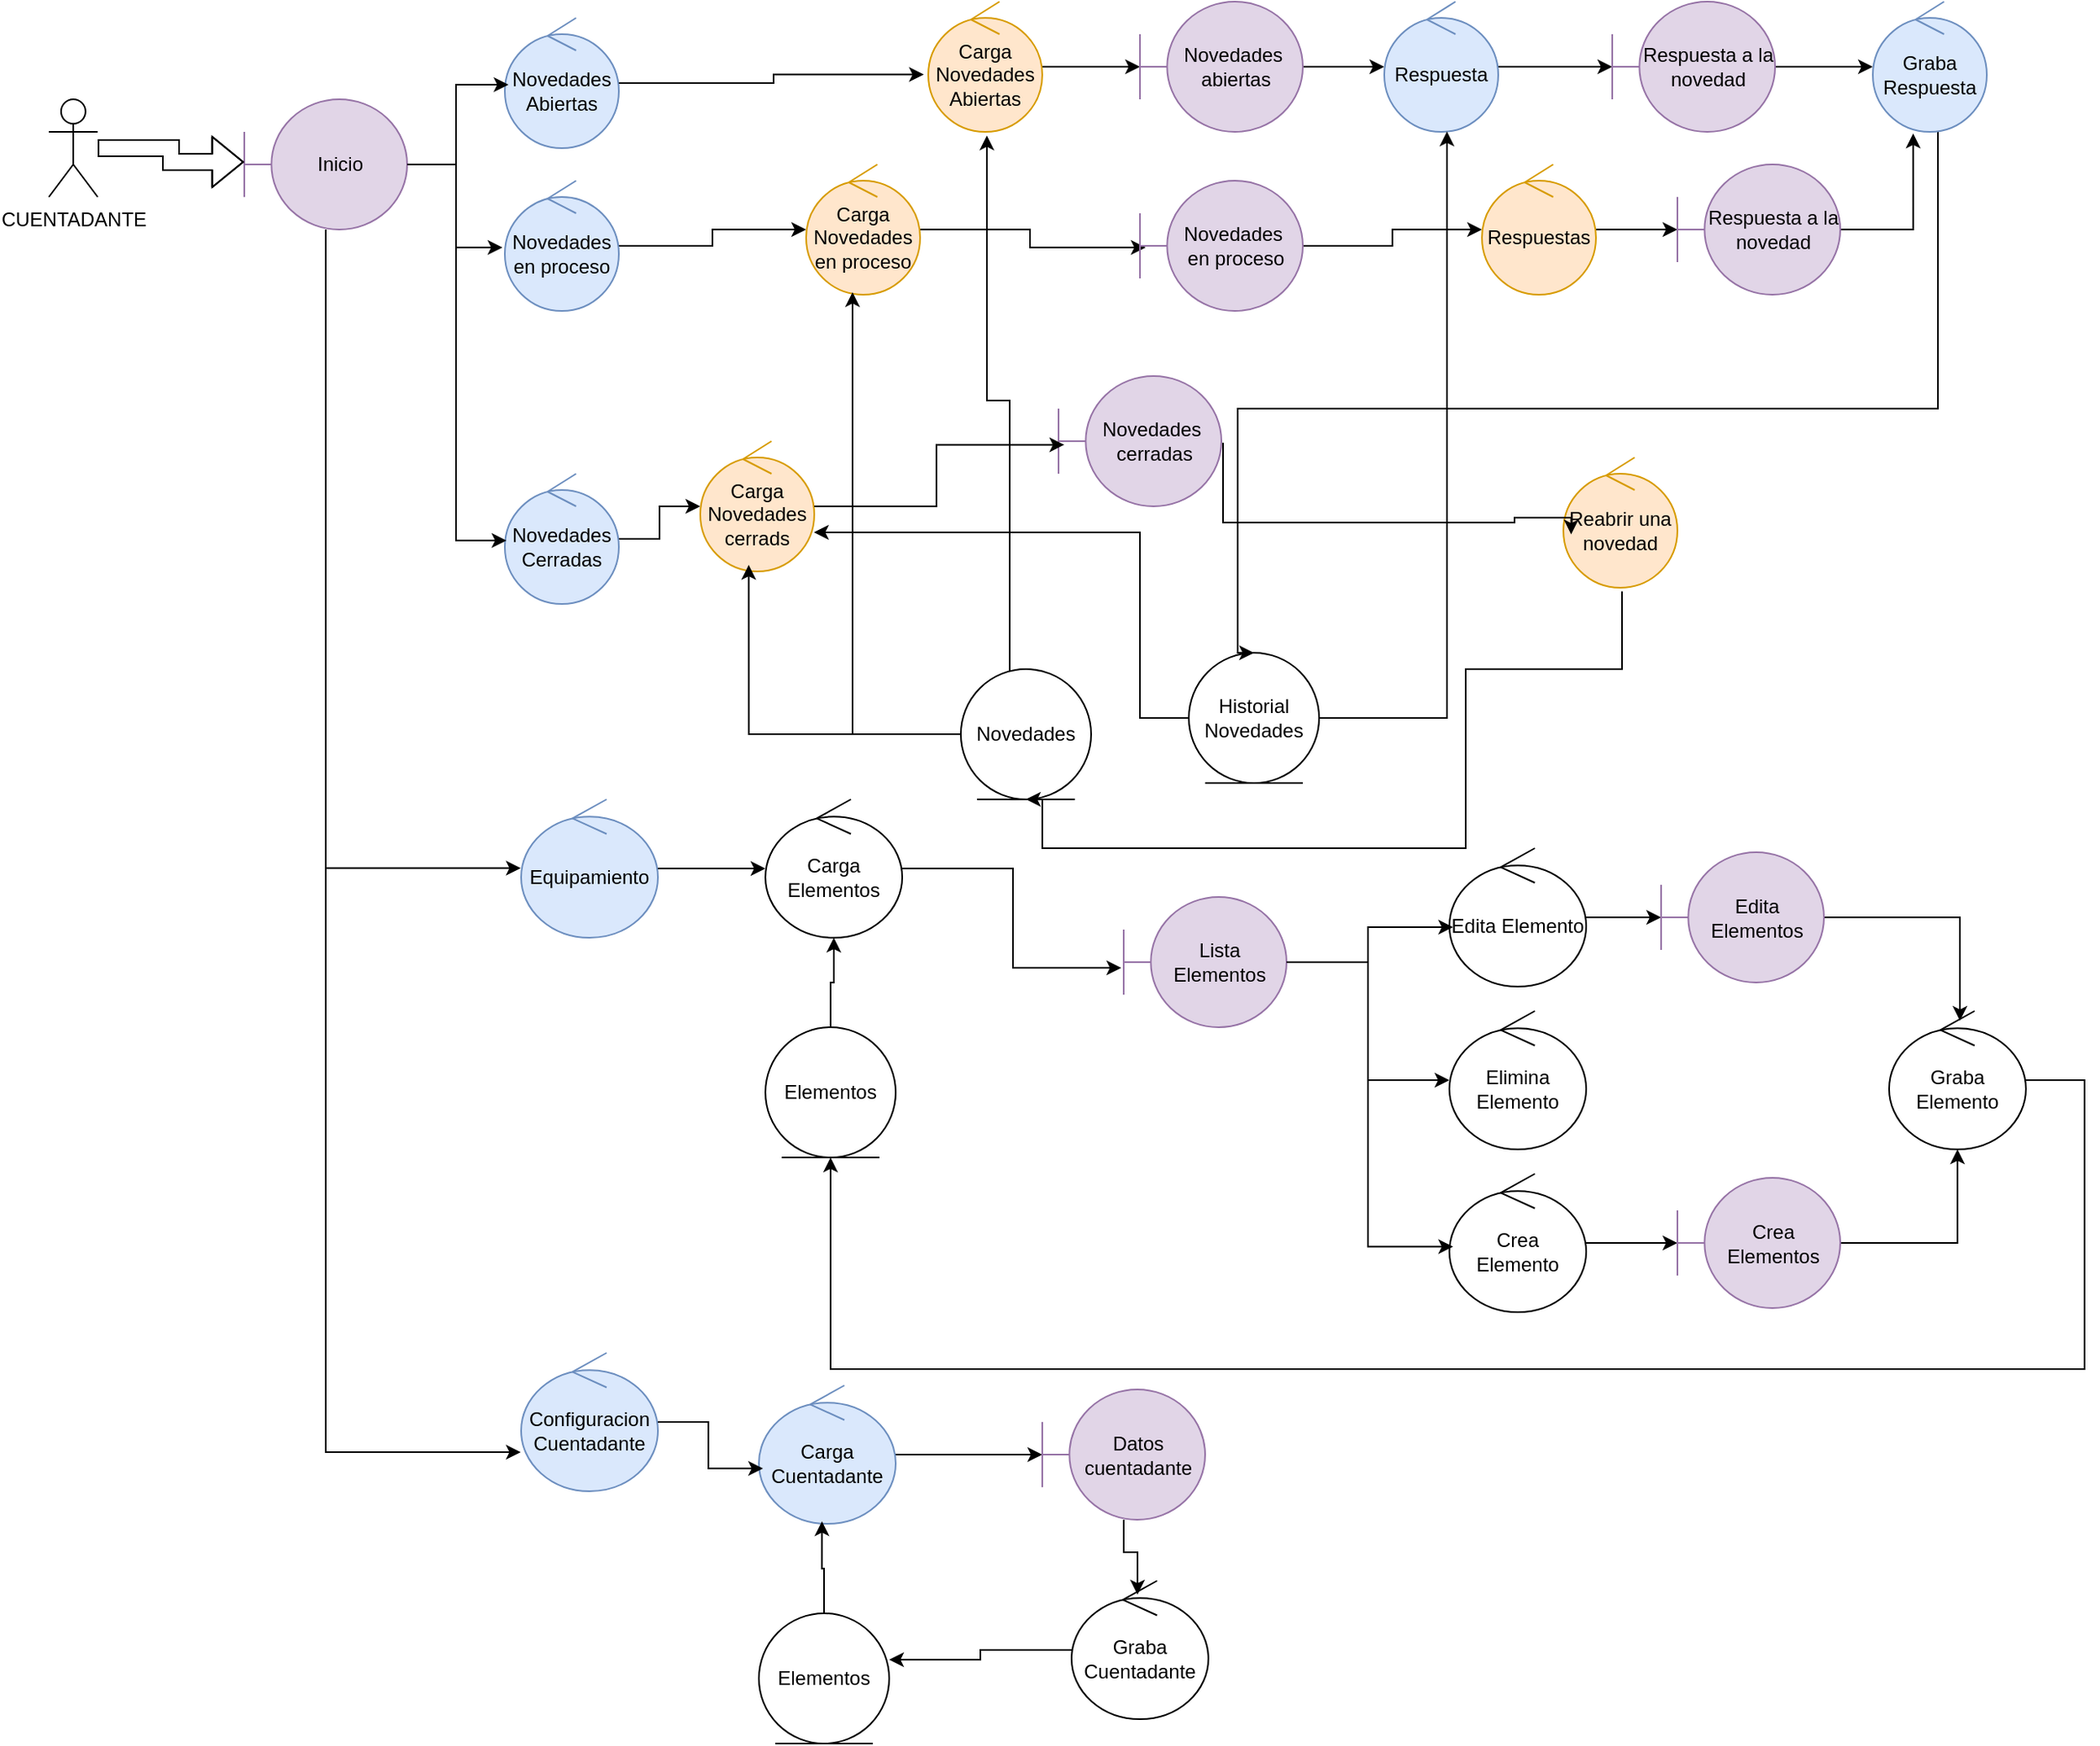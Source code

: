 <mxfile version="24.7.7">
  <diagram name="Página-1" id="gYXQ4PQmvJJArQJfaci6">
    <mxGraphModel dx="1222" dy="606" grid="1" gridSize="10" guides="1" tooltips="1" connect="1" arrows="1" fold="1" page="1" pageScale="1" pageWidth="827" pageHeight="1169" math="0" shadow="0">
      <root>
        <mxCell id="0" />
        <mxCell id="1" parent="0" />
        <mxCell id="wxJOrW_Wo2imXkOnGC0c-1" value="CUENTADANTE" style="shape=umlActor;verticalLabelPosition=bottom;verticalAlign=top;html=1;outlineConnect=0;" vertex="1" parent="1">
          <mxGeometry x="40" y="70" width="30" height="60" as="geometry" />
        </mxCell>
        <mxCell id="wxJOrW_Wo2imXkOnGC0c-34" value="" style="edgeStyle=orthogonalEdgeStyle;rounded=0;orthogonalLoop=1;jettySize=auto;html=1;entryX=-0.003;entryY=0.497;entryDx=0;entryDy=0;entryPerimeter=0;" edge="1" parent="1" source="wxJOrW_Wo2imXkOnGC0c-3" target="wxJOrW_Wo2imXkOnGC0c-32">
          <mxGeometry relative="1" as="geometry">
            <mxPoint x="210" y="230" as="targetPoint" />
            <Array as="points">
              <mxPoint x="210" y="542" />
            </Array>
          </mxGeometry>
        </mxCell>
        <mxCell id="wxJOrW_Wo2imXkOnGC0c-3" value="Inicio" style="shape=umlBoundary;whiteSpace=wrap;html=1;fillColor=#e1d5e7;strokeColor=#9673a6;" vertex="1" parent="1">
          <mxGeometry x="160" y="70" width="100" height="80" as="geometry" />
        </mxCell>
        <mxCell id="wxJOrW_Wo2imXkOnGC0c-4" style="edgeStyle=orthogonalEdgeStyle;rounded=0;orthogonalLoop=1;jettySize=auto;html=1;entryX=-0.002;entryY=0.481;entryDx=0;entryDy=0;entryPerimeter=0;shape=flexArrow;" edge="1" parent="1" source="wxJOrW_Wo2imXkOnGC0c-1" target="wxJOrW_Wo2imXkOnGC0c-3">
          <mxGeometry relative="1" as="geometry" />
        </mxCell>
        <mxCell id="wxJOrW_Wo2imXkOnGC0c-5" value="Novedades&lt;div&gt;Abiertas&lt;/div&gt;" style="ellipse;shape=umlControl;whiteSpace=wrap;html=1;fillColor=#dae8fc;strokeColor=#6c8ebf;" vertex="1" parent="1">
          <mxGeometry x="320" y="20" width="70" height="80" as="geometry" />
        </mxCell>
        <mxCell id="wxJOrW_Wo2imXkOnGC0c-36" value="" style="edgeStyle=orthogonalEdgeStyle;rounded=0;orthogonalLoop=1;jettySize=auto;html=1;" edge="1" parent="1" source="wxJOrW_Wo2imXkOnGC0c-6" target="wxJOrW_Wo2imXkOnGC0c-35">
          <mxGeometry relative="1" as="geometry" />
        </mxCell>
        <mxCell id="wxJOrW_Wo2imXkOnGC0c-6" value="Novedades&lt;div&gt;en proceso&lt;/div&gt;" style="ellipse;shape=umlControl;whiteSpace=wrap;html=1;fillColor=#dae8fc;strokeColor=#6c8ebf;" vertex="1" parent="1">
          <mxGeometry x="320" y="120" width="70" height="80" as="geometry" />
        </mxCell>
        <mxCell id="wxJOrW_Wo2imXkOnGC0c-51" value="" style="edgeStyle=orthogonalEdgeStyle;rounded=0;orthogonalLoop=1;jettySize=auto;html=1;" edge="1" parent="1" source="wxJOrW_Wo2imXkOnGC0c-7" target="wxJOrW_Wo2imXkOnGC0c-49">
          <mxGeometry relative="1" as="geometry">
            <mxPoint x="470" y="340" as="targetPoint" />
          </mxGeometry>
        </mxCell>
        <mxCell id="wxJOrW_Wo2imXkOnGC0c-7" value="Novedades&lt;div&gt;Cerradas&lt;/div&gt;" style="ellipse;shape=umlControl;whiteSpace=wrap;html=1;fillColor=#dae8fc;strokeColor=#6c8ebf;" vertex="1" parent="1">
          <mxGeometry x="320" y="300" width="70" height="80" as="geometry" />
        </mxCell>
        <mxCell id="wxJOrW_Wo2imXkOnGC0c-8" style="edgeStyle=orthogonalEdgeStyle;rounded=0;orthogonalLoop=1;jettySize=auto;html=1;entryX=0.032;entryY=0.513;entryDx=0;entryDy=0;entryPerimeter=0;" edge="1" parent="1" source="wxJOrW_Wo2imXkOnGC0c-3" target="wxJOrW_Wo2imXkOnGC0c-5">
          <mxGeometry relative="1" as="geometry" />
        </mxCell>
        <mxCell id="wxJOrW_Wo2imXkOnGC0c-9" style="edgeStyle=orthogonalEdgeStyle;rounded=0;orthogonalLoop=1;jettySize=auto;html=1;entryX=-0.021;entryY=0.513;entryDx=0;entryDy=0;entryPerimeter=0;" edge="1" parent="1" source="wxJOrW_Wo2imXkOnGC0c-3" target="wxJOrW_Wo2imXkOnGC0c-6">
          <mxGeometry relative="1" as="geometry" />
        </mxCell>
        <mxCell id="wxJOrW_Wo2imXkOnGC0c-10" style="edgeStyle=orthogonalEdgeStyle;rounded=0;orthogonalLoop=1;jettySize=auto;html=1;entryX=0.014;entryY=0.513;entryDx=0;entryDy=0;entryPerimeter=0;" edge="1" parent="1" source="wxJOrW_Wo2imXkOnGC0c-3" target="wxJOrW_Wo2imXkOnGC0c-7">
          <mxGeometry relative="1" as="geometry" />
        </mxCell>
        <mxCell id="wxJOrW_Wo2imXkOnGC0c-40" value="" style="edgeStyle=orthogonalEdgeStyle;rounded=0;orthogonalLoop=1;jettySize=auto;html=1;" edge="1" parent="1" source="wxJOrW_Wo2imXkOnGC0c-11" target="wxJOrW_Wo2imXkOnGC0c-16">
          <mxGeometry relative="1" as="geometry" />
        </mxCell>
        <mxCell id="wxJOrW_Wo2imXkOnGC0c-11" value="Carga Novedades&lt;div&gt;Abiertas&lt;/div&gt;" style="ellipse;shape=umlControl;whiteSpace=wrap;html=1;fillColor=#ffe6cc;strokeColor=#d79b00;" vertex="1" parent="1">
          <mxGeometry x="580" y="10" width="70" height="80" as="geometry" />
        </mxCell>
        <mxCell id="wxJOrW_Wo2imXkOnGC0c-12" value="Novedades" style="ellipse;shape=umlEntity;whiteSpace=wrap;html=1;" vertex="1" parent="1">
          <mxGeometry x="600" y="420" width="80" height="80" as="geometry" />
        </mxCell>
        <mxCell id="wxJOrW_Wo2imXkOnGC0c-14" style="edgeStyle=orthogonalEdgeStyle;rounded=0;orthogonalLoop=1;jettySize=auto;html=1;entryX=0.514;entryY=1.028;entryDx=0;entryDy=0;entryPerimeter=0;" edge="1" parent="1" source="wxJOrW_Wo2imXkOnGC0c-12" target="wxJOrW_Wo2imXkOnGC0c-11">
          <mxGeometry relative="1" as="geometry">
            <Array as="points">
              <mxPoint x="630" y="255" />
              <mxPoint x="616" y="255" />
            </Array>
          </mxGeometry>
        </mxCell>
        <mxCell id="wxJOrW_Wo2imXkOnGC0c-15" style="edgeStyle=orthogonalEdgeStyle;rounded=0;orthogonalLoop=1;jettySize=auto;html=1;entryX=-0.039;entryY=0.56;entryDx=0;entryDy=0;entryPerimeter=0;" edge="1" parent="1" source="wxJOrW_Wo2imXkOnGC0c-5" target="wxJOrW_Wo2imXkOnGC0c-11">
          <mxGeometry relative="1" as="geometry" />
        </mxCell>
        <mxCell id="wxJOrW_Wo2imXkOnGC0c-23" value="" style="edgeStyle=orthogonalEdgeStyle;rounded=0;orthogonalLoop=1;jettySize=auto;html=1;" edge="1" parent="1" source="wxJOrW_Wo2imXkOnGC0c-16" target="wxJOrW_Wo2imXkOnGC0c-20">
          <mxGeometry relative="1" as="geometry" />
        </mxCell>
        <mxCell id="wxJOrW_Wo2imXkOnGC0c-16" value="Novedades&amp;nbsp;&lt;div&gt;abiertas&lt;/div&gt;" style="shape=umlBoundary;whiteSpace=wrap;html=1;fillColor=#e1d5e7;strokeColor=#9673a6;" vertex="1" parent="1">
          <mxGeometry x="710" y="10" width="100" height="80" as="geometry" />
        </mxCell>
        <mxCell id="wxJOrW_Wo2imXkOnGC0c-27" value="" style="edgeStyle=orthogonalEdgeStyle;rounded=0;orthogonalLoop=1;jettySize=auto;html=1;" edge="1" parent="1" source="wxJOrW_Wo2imXkOnGC0c-20" target="wxJOrW_Wo2imXkOnGC0c-26">
          <mxGeometry relative="1" as="geometry" />
        </mxCell>
        <mxCell id="wxJOrW_Wo2imXkOnGC0c-20" value="Respuesta" style="ellipse;shape=umlControl;whiteSpace=wrap;html=1;fillColor=#dae8fc;strokeColor=#6c8ebf;" vertex="1" parent="1">
          <mxGeometry x="860" y="10" width="70" height="80" as="geometry" />
        </mxCell>
        <mxCell id="wxJOrW_Wo2imXkOnGC0c-22" value="Historial&lt;div&gt;Novedades&lt;/div&gt;" style="ellipse;shape=umlEntity;whiteSpace=wrap;html=1;" vertex="1" parent="1">
          <mxGeometry x="740" y="410" width="80" height="80" as="geometry" />
        </mxCell>
        <mxCell id="wxJOrW_Wo2imXkOnGC0c-24" style="edgeStyle=orthogonalEdgeStyle;rounded=0;orthogonalLoop=1;jettySize=auto;html=1;entryX=0.55;entryY=0.997;entryDx=0;entryDy=0;entryPerimeter=0;" edge="1" parent="1" source="wxJOrW_Wo2imXkOnGC0c-22" target="wxJOrW_Wo2imXkOnGC0c-20">
          <mxGeometry relative="1" as="geometry" />
        </mxCell>
        <mxCell id="wxJOrW_Wo2imXkOnGC0c-29" value="" style="edgeStyle=orthogonalEdgeStyle;rounded=0;orthogonalLoop=1;jettySize=auto;html=1;entryX=0.5;entryY=0;entryDx=0;entryDy=0;exitX=0.604;exitY=0.966;exitDx=0;exitDy=0;exitPerimeter=0;" edge="1" parent="1" source="wxJOrW_Wo2imXkOnGC0c-30" target="wxJOrW_Wo2imXkOnGC0c-22">
          <mxGeometry relative="1" as="geometry">
            <mxPoint x="1050" y="180" as="targetPoint" />
            <Array as="points">
              <mxPoint x="1200" y="87" />
              <mxPoint x="1200" y="260" />
              <mxPoint x="770" y="260" />
            </Array>
          </mxGeometry>
        </mxCell>
        <mxCell id="wxJOrW_Wo2imXkOnGC0c-31" value="" style="edgeStyle=orthogonalEdgeStyle;rounded=0;orthogonalLoop=1;jettySize=auto;html=1;" edge="1" parent="1" source="wxJOrW_Wo2imXkOnGC0c-26" target="wxJOrW_Wo2imXkOnGC0c-30">
          <mxGeometry relative="1" as="geometry" />
        </mxCell>
        <mxCell id="wxJOrW_Wo2imXkOnGC0c-26" value="Respuesta a la novedad" style="shape=umlBoundary;whiteSpace=wrap;html=1;fillColor=#e1d5e7;strokeColor=#9673a6;" vertex="1" parent="1">
          <mxGeometry x="1000" y="10" width="100" height="80" as="geometry" />
        </mxCell>
        <mxCell id="wxJOrW_Wo2imXkOnGC0c-30" value="Graba Respuesta" style="ellipse;shape=umlControl;whiteSpace=wrap;html=1;fillColor=#dae8fc;strokeColor=#6c8ebf;" vertex="1" parent="1">
          <mxGeometry x="1160" y="10" width="70" height="80" as="geometry" />
        </mxCell>
        <mxCell id="wxJOrW_Wo2imXkOnGC0c-60" value="" style="edgeStyle=orthogonalEdgeStyle;rounded=0;orthogonalLoop=1;jettySize=auto;html=1;" edge="1" parent="1" source="wxJOrW_Wo2imXkOnGC0c-32" target="wxJOrW_Wo2imXkOnGC0c-59">
          <mxGeometry relative="1" as="geometry" />
        </mxCell>
        <mxCell id="wxJOrW_Wo2imXkOnGC0c-32" value="Equipamiento" style="ellipse;shape=umlControl;whiteSpace=wrap;html=1;fillColor=#dae8fc;strokeColor=#6c8ebf;" vertex="1" parent="1">
          <mxGeometry x="330" y="500" width="84" height="85" as="geometry" />
        </mxCell>
        <mxCell id="wxJOrW_Wo2imXkOnGC0c-42" value="" style="edgeStyle=orthogonalEdgeStyle;rounded=0;orthogonalLoop=1;jettySize=auto;html=1;entryX=0.035;entryY=0.513;entryDx=0;entryDy=0;entryPerimeter=0;" edge="1" parent="1" source="wxJOrW_Wo2imXkOnGC0c-35" target="wxJOrW_Wo2imXkOnGC0c-39">
          <mxGeometry relative="1" as="geometry">
            <mxPoint x="655" y="150" as="targetPoint" />
          </mxGeometry>
        </mxCell>
        <mxCell id="wxJOrW_Wo2imXkOnGC0c-35" value="Carga Novedades&lt;div&gt;en proceso&lt;/div&gt;" style="ellipse;shape=umlControl;whiteSpace=wrap;html=1;fillColor=#ffe6cc;strokeColor=#d79b00;" vertex="1" parent="1">
          <mxGeometry x="505" y="110" width="70" height="80" as="geometry" />
        </mxCell>
        <mxCell id="wxJOrW_Wo2imXkOnGC0c-38" style="edgeStyle=orthogonalEdgeStyle;rounded=0;orthogonalLoop=1;jettySize=auto;html=1;entryX=0.407;entryY=0.981;entryDx=0;entryDy=0;entryPerimeter=0;" edge="1" parent="1" source="wxJOrW_Wo2imXkOnGC0c-12" target="wxJOrW_Wo2imXkOnGC0c-35">
          <mxGeometry relative="1" as="geometry" />
        </mxCell>
        <mxCell id="wxJOrW_Wo2imXkOnGC0c-44" value="" style="edgeStyle=orthogonalEdgeStyle;rounded=0;orthogonalLoop=1;jettySize=auto;html=1;" edge="1" parent="1" source="wxJOrW_Wo2imXkOnGC0c-39" target="wxJOrW_Wo2imXkOnGC0c-43">
          <mxGeometry relative="1" as="geometry" />
        </mxCell>
        <mxCell id="wxJOrW_Wo2imXkOnGC0c-39" value="Novedades&amp;nbsp;&lt;div&gt;en proceso&lt;/div&gt;" style="shape=umlBoundary;whiteSpace=wrap;html=1;fillColor=#e1d5e7;strokeColor=#9673a6;" vertex="1" parent="1">
          <mxGeometry x="710" y="120" width="100" height="80" as="geometry" />
        </mxCell>
        <mxCell id="wxJOrW_Wo2imXkOnGC0c-46" value="" style="edgeStyle=orthogonalEdgeStyle;rounded=0;orthogonalLoop=1;jettySize=auto;html=1;" edge="1" parent="1" source="wxJOrW_Wo2imXkOnGC0c-43" target="wxJOrW_Wo2imXkOnGC0c-45">
          <mxGeometry relative="1" as="geometry" />
        </mxCell>
        <mxCell id="wxJOrW_Wo2imXkOnGC0c-43" value="Respuestas" style="ellipse;shape=umlControl;whiteSpace=wrap;html=1;fillColor=#ffe6cc;strokeColor=#d79b00;" vertex="1" parent="1">
          <mxGeometry x="920" y="110" width="70" height="80" as="geometry" />
        </mxCell>
        <mxCell id="wxJOrW_Wo2imXkOnGC0c-48" value="" style="edgeStyle=orthogonalEdgeStyle;rounded=0;orthogonalLoop=1;jettySize=auto;html=1;entryX=0.354;entryY=1.013;entryDx=0;entryDy=0;entryPerimeter=0;" edge="1" parent="1" source="wxJOrW_Wo2imXkOnGC0c-45" target="wxJOrW_Wo2imXkOnGC0c-30">
          <mxGeometry relative="1" as="geometry">
            <mxPoint x="1220" y="150" as="targetPoint" />
          </mxGeometry>
        </mxCell>
        <mxCell id="wxJOrW_Wo2imXkOnGC0c-45" value="Respuesta a la novedad" style="shape=umlBoundary;whiteSpace=wrap;html=1;fillColor=#e1d5e7;strokeColor=#9673a6;" vertex="1" parent="1">
          <mxGeometry x="1040" y="110" width="100" height="80" as="geometry" />
        </mxCell>
        <mxCell id="wxJOrW_Wo2imXkOnGC0c-49" value="Carga Novedades&lt;div&gt;cerrads&lt;/div&gt;" style="ellipse;shape=umlControl;whiteSpace=wrap;html=1;fillColor=#ffe6cc;strokeColor=#d79b00;" vertex="1" parent="1">
          <mxGeometry x="440" y="280" width="70" height="80" as="geometry" />
        </mxCell>
        <mxCell id="wxJOrW_Wo2imXkOnGC0c-52" style="edgeStyle=orthogonalEdgeStyle;rounded=0;orthogonalLoop=1;jettySize=auto;html=1;entryX=0.425;entryY=0.95;entryDx=0;entryDy=0;entryPerimeter=0;" edge="1" parent="1" source="wxJOrW_Wo2imXkOnGC0c-12" target="wxJOrW_Wo2imXkOnGC0c-49">
          <mxGeometry relative="1" as="geometry" />
        </mxCell>
        <mxCell id="wxJOrW_Wo2imXkOnGC0c-53" value="Novedades&amp;nbsp;&lt;div&gt;cerradas&lt;/div&gt;" style="shape=umlBoundary;whiteSpace=wrap;html=1;fillColor=#e1d5e7;strokeColor=#9673a6;" vertex="1" parent="1">
          <mxGeometry x="660" y="240" width="100" height="80" as="geometry" />
        </mxCell>
        <mxCell id="wxJOrW_Wo2imXkOnGC0c-54" style="edgeStyle=orthogonalEdgeStyle;rounded=0;orthogonalLoop=1;jettySize=auto;html=1;entryX=0.035;entryY=0.528;entryDx=0;entryDy=0;entryPerimeter=0;" edge="1" parent="1" source="wxJOrW_Wo2imXkOnGC0c-49" target="wxJOrW_Wo2imXkOnGC0c-53">
          <mxGeometry relative="1" as="geometry" />
        </mxCell>
        <mxCell id="wxJOrW_Wo2imXkOnGC0c-56" style="edgeStyle=orthogonalEdgeStyle;rounded=0;orthogonalLoop=1;jettySize=auto;html=1;entryX=0.5;entryY=1;entryDx=0;entryDy=0;exitX=0.514;exitY=1.028;exitDx=0;exitDy=0;exitPerimeter=0;" edge="1" parent="1" source="wxJOrW_Wo2imXkOnGC0c-55" target="wxJOrW_Wo2imXkOnGC0c-12">
          <mxGeometry relative="1" as="geometry">
            <Array as="points">
              <mxPoint x="1006" y="420" />
              <mxPoint x="910" y="420" />
              <mxPoint x="910" y="530" />
              <mxPoint x="650" y="530" />
            </Array>
          </mxGeometry>
        </mxCell>
        <mxCell id="wxJOrW_Wo2imXkOnGC0c-55" value="Reabrir una novedad" style="ellipse;shape=umlControl;whiteSpace=wrap;html=1;fillColor=#ffe6cc;strokeColor=#d79b00;" vertex="1" parent="1">
          <mxGeometry x="970" y="290" width="70" height="80" as="geometry" />
        </mxCell>
        <mxCell id="wxJOrW_Wo2imXkOnGC0c-57" style="edgeStyle=orthogonalEdgeStyle;rounded=0;orthogonalLoop=1;jettySize=auto;html=1;exitX=1.01;exitY=0.513;exitDx=0;exitDy=0;exitPerimeter=0;entryX=0.068;entryY=0.591;entryDx=0;entryDy=0;entryPerimeter=0;" edge="1" parent="1" source="wxJOrW_Wo2imXkOnGC0c-53" target="wxJOrW_Wo2imXkOnGC0c-55">
          <mxGeometry relative="1" as="geometry">
            <mxPoint x="840" y="330" as="sourcePoint" />
            <Array as="points">
              <mxPoint x="761" y="330" />
              <mxPoint x="940" y="330" />
              <mxPoint x="940" y="327" />
            </Array>
          </mxGeometry>
        </mxCell>
        <mxCell id="wxJOrW_Wo2imXkOnGC0c-58" style="edgeStyle=orthogonalEdgeStyle;rounded=0;orthogonalLoop=1;jettySize=auto;html=1;entryX=0.997;entryY=0.7;entryDx=0;entryDy=0;entryPerimeter=0;" edge="1" parent="1" source="wxJOrW_Wo2imXkOnGC0c-22" target="wxJOrW_Wo2imXkOnGC0c-49">
          <mxGeometry relative="1" as="geometry">
            <Array as="points">
              <mxPoint x="710" y="450" />
              <mxPoint x="710" y="336" />
            </Array>
          </mxGeometry>
        </mxCell>
        <mxCell id="wxJOrW_Wo2imXkOnGC0c-59" value="Carga Elementos" style="ellipse;shape=umlControl;whiteSpace=wrap;html=1;" vertex="1" parent="1">
          <mxGeometry x="480" y="500" width="84" height="85" as="geometry" />
        </mxCell>
        <mxCell id="wxJOrW_Wo2imXkOnGC0c-67" value="" style="edgeStyle=orthogonalEdgeStyle;rounded=0;orthogonalLoop=1;jettySize=auto;html=1;" edge="1" parent="1" source="wxJOrW_Wo2imXkOnGC0c-61" target="wxJOrW_Wo2imXkOnGC0c-66">
          <mxGeometry relative="1" as="geometry" />
        </mxCell>
        <mxCell id="wxJOrW_Wo2imXkOnGC0c-61" value="Lista Elementos" style="shape=umlBoundary;whiteSpace=wrap;html=1;fillColor=#e1d5e7;strokeColor=#9673a6;" vertex="1" parent="1">
          <mxGeometry x="700" y="560" width="100" height="80" as="geometry" />
        </mxCell>
        <mxCell id="wxJOrW_Wo2imXkOnGC0c-62" style="edgeStyle=orthogonalEdgeStyle;rounded=0;orthogonalLoop=1;jettySize=auto;html=1;entryX=-0.015;entryY=0.544;entryDx=0;entryDy=0;entryPerimeter=0;" edge="1" parent="1" source="wxJOrW_Wo2imXkOnGC0c-59" target="wxJOrW_Wo2imXkOnGC0c-61">
          <mxGeometry relative="1" as="geometry" />
        </mxCell>
        <mxCell id="wxJOrW_Wo2imXkOnGC0c-64" value="" style="edgeStyle=orthogonalEdgeStyle;rounded=0;orthogonalLoop=1;jettySize=auto;html=1;" edge="1" parent="1" source="wxJOrW_Wo2imXkOnGC0c-63" target="wxJOrW_Wo2imXkOnGC0c-59">
          <mxGeometry relative="1" as="geometry" />
        </mxCell>
        <mxCell id="wxJOrW_Wo2imXkOnGC0c-63" value="Elementos" style="ellipse;shape=umlEntity;whiteSpace=wrap;html=1;" vertex="1" parent="1">
          <mxGeometry x="480" y="640" width="80" height="80" as="geometry" />
        </mxCell>
        <mxCell id="wxJOrW_Wo2imXkOnGC0c-73" value="" style="edgeStyle=orthogonalEdgeStyle;rounded=0;orthogonalLoop=1;jettySize=auto;html=1;" edge="1" parent="1" source="wxJOrW_Wo2imXkOnGC0c-65" target="wxJOrW_Wo2imXkOnGC0c-72">
          <mxGeometry relative="1" as="geometry" />
        </mxCell>
        <mxCell id="wxJOrW_Wo2imXkOnGC0c-65" value="Edita Elemento" style="ellipse;shape=umlControl;whiteSpace=wrap;html=1;" vertex="1" parent="1">
          <mxGeometry x="900" y="530" width="84" height="85" as="geometry" />
        </mxCell>
        <mxCell id="wxJOrW_Wo2imXkOnGC0c-66" value="Elimina&lt;div&gt;Elemento&lt;/div&gt;" style="ellipse;shape=umlControl;whiteSpace=wrap;html=1;" vertex="1" parent="1">
          <mxGeometry x="900" y="630" width="84" height="85" as="geometry" />
        </mxCell>
        <mxCell id="wxJOrW_Wo2imXkOnGC0c-68" style="edgeStyle=orthogonalEdgeStyle;rounded=0;orthogonalLoop=1;jettySize=auto;html=1;entryX=0.027;entryY=0.571;entryDx=0;entryDy=0;entryPerimeter=0;" edge="1" parent="1" source="wxJOrW_Wo2imXkOnGC0c-61" target="wxJOrW_Wo2imXkOnGC0c-65">
          <mxGeometry relative="1" as="geometry" />
        </mxCell>
        <mxCell id="wxJOrW_Wo2imXkOnGC0c-75" value="" style="edgeStyle=orthogonalEdgeStyle;rounded=0;orthogonalLoop=1;jettySize=auto;html=1;" edge="1" parent="1" source="wxJOrW_Wo2imXkOnGC0c-69" target="wxJOrW_Wo2imXkOnGC0c-74">
          <mxGeometry relative="1" as="geometry" />
        </mxCell>
        <mxCell id="wxJOrW_Wo2imXkOnGC0c-69" value="Crea&lt;div&gt;Elemento&lt;/div&gt;" style="ellipse;shape=umlControl;whiteSpace=wrap;html=1;" vertex="1" parent="1">
          <mxGeometry x="900" y="730" width="84" height="85" as="geometry" />
        </mxCell>
        <mxCell id="wxJOrW_Wo2imXkOnGC0c-71" style="edgeStyle=orthogonalEdgeStyle;rounded=0;orthogonalLoop=1;jettySize=auto;html=1;entryX=0.027;entryY=0.527;entryDx=0;entryDy=0;entryPerimeter=0;" edge="1" parent="1" source="wxJOrW_Wo2imXkOnGC0c-61" target="wxJOrW_Wo2imXkOnGC0c-69">
          <mxGeometry relative="1" as="geometry">
            <Array as="points">
              <mxPoint x="850" y="600" />
              <mxPoint x="850" y="775" />
            </Array>
          </mxGeometry>
        </mxCell>
        <mxCell id="wxJOrW_Wo2imXkOnGC0c-78" value="" style="edgeStyle=orthogonalEdgeStyle;rounded=0;orthogonalLoop=1;jettySize=auto;html=1;entryX=0.518;entryY=0.071;entryDx=0;entryDy=0;entryPerimeter=0;" edge="1" parent="1" source="wxJOrW_Wo2imXkOnGC0c-72" target="wxJOrW_Wo2imXkOnGC0c-76">
          <mxGeometry relative="1" as="geometry">
            <mxPoint x="1210" y="572.5" as="targetPoint" />
          </mxGeometry>
        </mxCell>
        <mxCell id="wxJOrW_Wo2imXkOnGC0c-72" value="Edita&lt;div&gt;Elementos&lt;/div&gt;" style="shape=umlBoundary;whiteSpace=wrap;html=1;fillColor=#e1d5e7;strokeColor=#9673a6;" vertex="1" parent="1">
          <mxGeometry x="1030" y="532.5" width="100" height="80" as="geometry" />
        </mxCell>
        <mxCell id="wxJOrW_Wo2imXkOnGC0c-79" style="edgeStyle=orthogonalEdgeStyle;rounded=0;orthogonalLoop=1;jettySize=auto;html=1;" edge="1" parent="1" source="wxJOrW_Wo2imXkOnGC0c-74" target="wxJOrW_Wo2imXkOnGC0c-76">
          <mxGeometry relative="1" as="geometry" />
        </mxCell>
        <mxCell id="wxJOrW_Wo2imXkOnGC0c-74" value="Crea&lt;div&gt;Elementos&lt;/div&gt;" style="shape=umlBoundary;whiteSpace=wrap;html=1;fillColor=#e1d5e7;strokeColor=#9673a6;" vertex="1" parent="1">
          <mxGeometry x="1040" y="732.5" width="100" height="80" as="geometry" />
        </mxCell>
        <mxCell id="wxJOrW_Wo2imXkOnGC0c-80" style="edgeStyle=orthogonalEdgeStyle;rounded=0;orthogonalLoop=1;jettySize=auto;html=1;entryX=0.5;entryY=1;entryDx=0;entryDy=0;" edge="1" parent="1" source="wxJOrW_Wo2imXkOnGC0c-76" target="wxJOrW_Wo2imXkOnGC0c-63">
          <mxGeometry relative="1" as="geometry">
            <Array as="points">
              <mxPoint x="1290" y="673" />
              <mxPoint x="1290" y="850" />
              <mxPoint x="520" y="850" />
            </Array>
          </mxGeometry>
        </mxCell>
        <mxCell id="wxJOrW_Wo2imXkOnGC0c-76" value="Graba Elemento" style="ellipse;shape=umlControl;whiteSpace=wrap;html=1;" vertex="1" parent="1">
          <mxGeometry x="1170" y="630" width="84" height="85" as="geometry" />
        </mxCell>
        <mxCell id="wxJOrW_Wo2imXkOnGC0c-81" value="Configuracion&lt;div&gt;Cuentadante&lt;/div&gt;" style="ellipse;shape=umlControl;whiteSpace=wrap;html=1;fillColor=#dae8fc;strokeColor=#6c8ebf;" vertex="1" parent="1">
          <mxGeometry x="330" y="840" width="84" height="85" as="geometry" />
        </mxCell>
        <mxCell id="wxJOrW_Wo2imXkOnGC0c-83" style="edgeStyle=orthogonalEdgeStyle;rounded=0;orthogonalLoop=1;jettySize=auto;html=1;entryX=-0.003;entryY=0.718;entryDx=0;entryDy=0;entryPerimeter=0;" edge="1" parent="1" source="wxJOrW_Wo2imXkOnGC0c-3" target="wxJOrW_Wo2imXkOnGC0c-81">
          <mxGeometry relative="1" as="geometry">
            <Array as="points">
              <mxPoint x="210" y="901" />
            </Array>
          </mxGeometry>
        </mxCell>
        <mxCell id="wxJOrW_Wo2imXkOnGC0c-84" value="Elementos" style="ellipse;shape=umlEntity;whiteSpace=wrap;html=1;" vertex="1" parent="1">
          <mxGeometry x="476" y="1000" width="80" height="80" as="geometry" />
        </mxCell>
        <mxCell id="wxJOrW_Wo2imXkOnGC0c-89" value="" style="edgeStyle=orthogonalEdgeStyle;rounded=0;orthogonalLoop=1;jettySize=auto;html=1;" edge="1" parent="1" source="wxJOrW_Wo2imXkOnGC0c-85" target="wxJOrW_Wo2imXkOnGC0c-88">
          <mxGeometry relative="1" as="geometry" />
        </mxCell>
        <mxCell id="wxJOrW_Wo2imXkOnGC0c-85" value="Carga&lt;div&gt;Cuentadante&lt;/div&gt;" style="ellipse;shape=umlControl;whiteSpace=wrap;html=1;fillColor=#dae8fc;strokeColor=#6c8ebf;" vertex="1" parent="1">
          <mxGeometry x="476" y="860" width="84" height="85" as="geometry" />
        </mxCell>
        <mxCell id="wxJOrW_Wo2imXkOnGC0c-86" style="edgeStyle=orthogonalEdgeStyle;rounded=0;orthogonalLoop=1;jettySize=auto;html=1;entryX=0.03;entryY=0.6;entryDx=0;entryDy=0;entryPerimeter=0;" edge="1" parent="1" source="wxJOrW_Wo2imXkOnGC0c-81" target="wxJOrW_Wo2imXkOnGC0c-85">
          <mxGeometry relative="1" as="geometry" />
        </mxCell>
        <mxCell id="wxJOrW_Wo2imXkOnGC0c-87" style="edgeStyle=orthogonalEdgeStyle;rounded=0;orthogonalLoop=1;jettySize=auto;html=1;entryX=0.461;entryY=0.982;entryDx=0;entryDy=0;entryPerimeter=0;" edge="1" parent="1" source="wxJOrW_Wo2imXkOnGC0c-84" target="wxJOrW_Wo2imXkOnGC0c-85">
          <mxGeometry relative="1" as="geometry" />
        </mxCell>
        <mxCell id="wxJOrW_Wo2imXkOnGC0c-88" value="Datos cuentadante" style="shape=umlBoundary;whiteSpace=wrap;html=1;fillColor=#e1d5e7;strokeColor=#9673a6;" vertex="1" parent="1">
          <mxGeometry x="650" y="862.5" width="100" height="80" as="geometry" />
        </mxCell>
        <mxCell id="wxJOrW_Wo2imXkOnGC0c-90" value="Graba Cuentadante" style="ellipse;shape=umlControl;whiteSpace=wrap;html=1;" vertex="1" parent="1">
          <mxGeometry x="668" y="980" width="84" height="85" as="geometry" />
        </mxCell>
        <mxCell id="wxJOrW_Wo2imXkOnGC0c-91" style="edgeStyle=orthogonalEdgeStyle;rounded=0;orthogonalLoop=1;jettySize=auto;html=1;entryX=0.482;entryY=0.1;entryDx=0;entryDy=0;entryPerimeter=0;" edge="1" parent="1" source="wxJOrW_Wo2imXkOnGC0c-88" target="wxJOrW_Wo2imXkOnGC0c-90">
          <mxGeometry relative="1" as="geometry" />
        </mxCell>
        <mxCell id="wxJOrW_Wo2imXkOnGC0c-92" style="edgeStyle=orthogonalEdgeStyle;rounded=0;orthogonalLoop=1;jettySize=auto;html=1;entryX=1;entryY=0.356;entryDx=0;entryDy=0;entryPerimeter=0;" edge="1" parent="1" source="wxJOrW_Wo2imXkOnGC0c-90" target="wxJOrW_Wo2imXkOnGC0c-84">
          <mxGeometry relative="1" as="geometry" />
        </mxCell>
      </root>
    </mxGraphModel>
  </diagram>
</mxfile>
